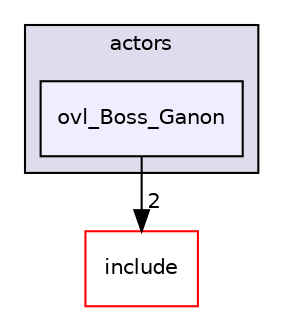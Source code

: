 digraph "src/overlays/actors/ovl_Boss_Ganon" {
  compound=true
  node [ fontsize="10", fontname="Helvetica"];
  edge [ labelfontsize="10", labelfontname="Helvetica"];
  subgraph clusterdir_e93473484be31ce7bcb356bd643a22f8 {
    graph [ bgcolor="#ddddee", pencolor="black", label="actors" fontname="Helvetica", fontsize="10", URL="dir_e93473484be31ce7bcb356bd643a22f8.html"]
  dir_93af3f25fa1f13329ed5637a30c45f70 [shape=box, label="ovl_Boss_Ganon", style="filled", fillcolor="#eeeeff", pencolor="black", URL="dir_93af3f25fa1f13329ed5637a30c45f70.html"];
  }
  dir_d44c64559bbebec7f509842c48db8b23 [shape=box label="include" fillcolor="white" style="filled" color="red" URL="dir_d44c64559bbebec7f509842c48db8b23.html"];
  dir_93af3f25fa1f13329ed5637a30c45f70->dir_d44c64559bbebec7f509842c48db8b23 [headlabel="2", labeldistance=1.5 headhref="dir_000142_000000.html"];
}
